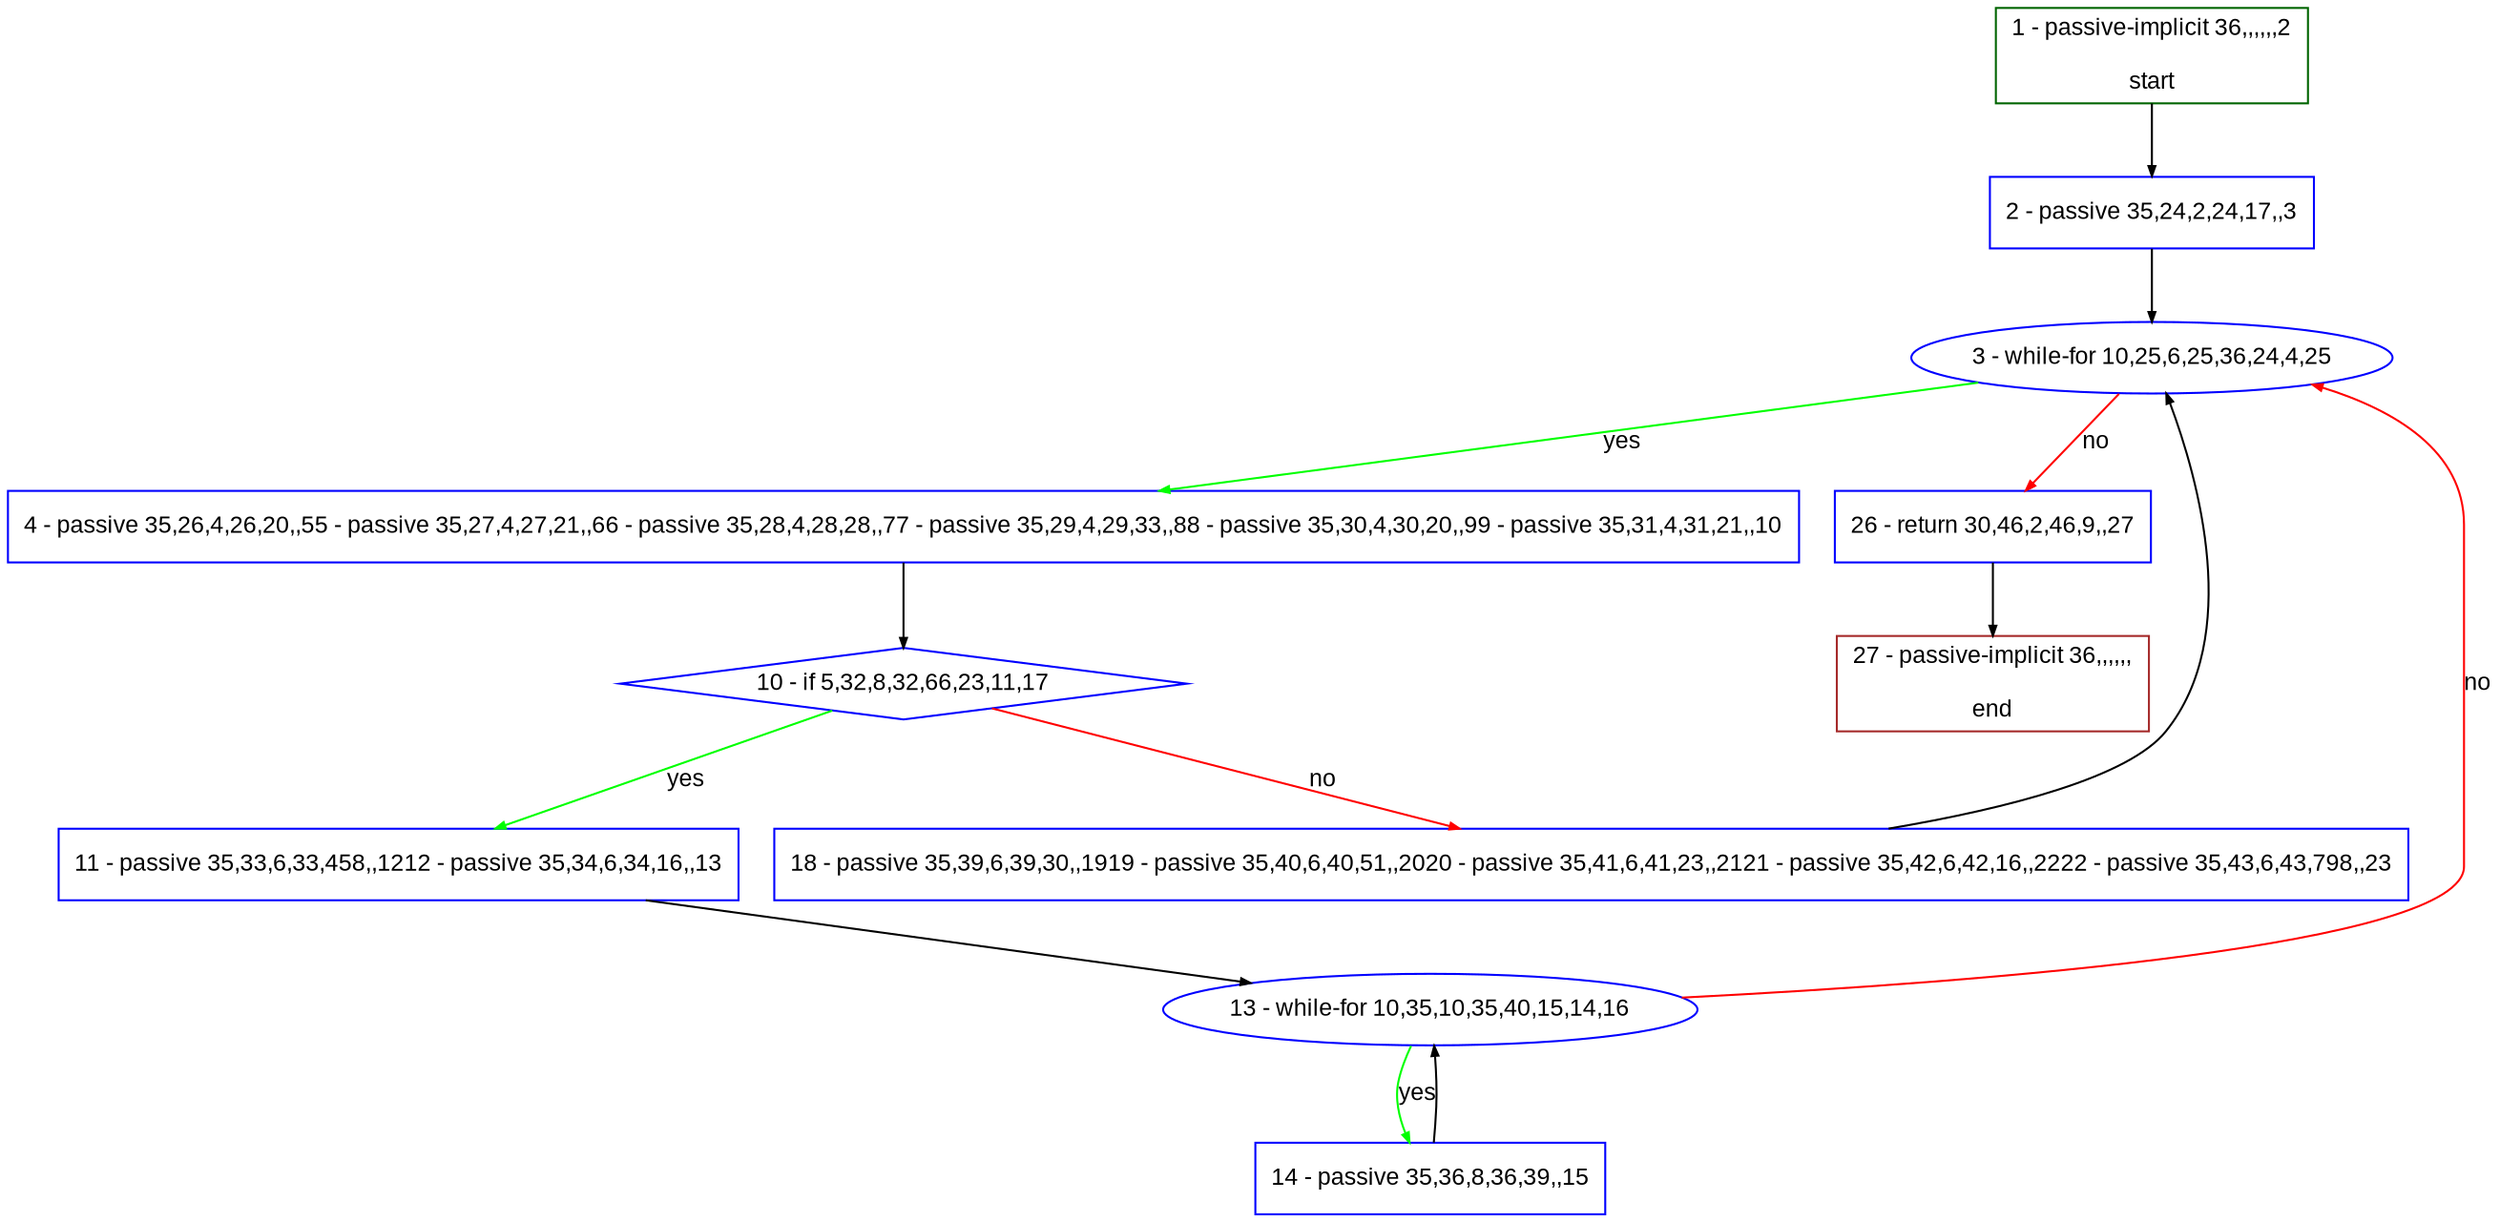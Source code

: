 digraph "" {
  graph [pack="true", label="", fontsize="12", packmode="clust", fontname="Arial", fillcolor="#FFFFCC", bgcolor="white", style="rounded,filled", compound="true"];
  node [node_initialized="no", label="", color="grey", fontsize="12", fillcolor="white", fontname="Arial", style="filled", shape="rectangle", compound="true", fixedsize="false"];
  edge [fontcolor="black", arrowhead="normal", arrowtail="none", arrowsize="0.5", ltail="", label="", color="black", fontsize="12", lhead="", fontname="Arial", dir="forward", compound="true"];
  __N1 [label="2 - passive 35,24,2,24,17,,3", color="#0000ff", fillcolor="#ffffff", style="filled", shape="box"];
  __N2 [label="1 - passive-implicit 36,,,,,,2\n\nstart", color="#006400", fillcolor="#ffffff", style="filled", shape="box"];
  __N3 [label="3 - while-for 10,25,6,25,36,24,4,25", color="#0000ff", fillcolor="#ffffff", style="filled", shape="oval"];
  __N4 [label="4 - passive 35,26,4,26,20,,55 - passive 35,27,4,27,21,,66 - passive 35,28,4,28,28,,77 - passive 35,29,4,29,33,,88 - passive 35,30,4,30,20,,99 - passive 35,31,4,31,21,,10", color="#0000ff", fillcolor="#ffffff", style="filled", shape="box"];
  __N5 [label="26 - return 30,46,2,46,9,,27", color="#0000ff", fillcolor="#ffffff", style="filled", shape="box"];
  __N6 [label="10 - if 5,32,8,32,66,23,11,17", color="#0000ff", fillcolor="#ffffff", style="filled", shape="diamond"];
  __N7 [label="11 - passive 35,33,6,33,458,,1212 - passive 35,34,6,34,16,,13", color="#0000ff", fillcolor="#ffffff", style="filled", shape="box"];
  __N8 [label="18 - passive 35,39,6,39,30,,1919 - passive 35,40,6,40,51,,2020 - passive 35,41,6,41,23,,2121 - passive 35,42,6,42,16,,2222 - passive 35,43,6,43,798,,23", color="#0000ff", fillcolor="#ffffff", style="filled", shape="box"];
  __N9 [label="13 - while-for 10,35,10,35,40,15,14,16", color="#0000ff", fillcolor="#ffffff", style="filled", shape="oval"];
  __N10 [label="14 - passive 35,36,8,36,39,,15", color="#0000ff", fillcolor="#ffffff", style="filled", shape="box"];
  __N11 [label="27 - passive-implicit 36,,,,,,\n\nend", color="#a52a2a", fillcolor="#ffffff", style="filled", shape="box"];
  __N2 -> __N1 [arrowhead="normal", arrowtail="none", color="#000000", label="", dir="forward"];
  __N1 -> __N3 [arrowhead="normal", arrowtail="none", color="#000000", label="", dir="forward"];
  __N3 -> __N4 [arrowhead="normal", arrowtail="none", color="#00ff00", label="yes", dir="forward"];
  __N3 -> __N5 [arrowhead="normal", arrowtail="none", color="#ff0000", label="no", dir="forward"];
  __N4 -> __N6 [arrowhead="normal", arrowtail="none", color="#000000", label="", dir="forward"];
  __N6 -> __N7 [arrowhead="normal", arrowtail="none", color="#00ff00", label="yes", dir="forward"];
  __N6 -> __N8 [arrowhead="normal", arrowtail="none", color="#ff0000", label="no", dir="forward"];
  __N7 -> __N9 [arrowhead="normal", arrowtail="none", color="#000000", label="", dir="forward"];
  __N9 -> __N3 [arrowhead="normal", arrowtail="none", color="#ff0000", label="no", dir="forward"];
  __N9 -> __N10 [arrowhead="normal", arrowtail="none", color="#00ff00", label="yes", dir="forward"];
  __N10 -> __N9 [arrowhead="normal", arrowtail="none", color="#000000", label="", dir="forward"];
  __N8 -> __N3 [arrowhead="normal", arrowtail="none", color="#000000", label="", dir="forward"];
  __N5 -> __N11 [arrowhead="normal", arrowtail="none", color="#000000", label="", dir="forward"];
}
